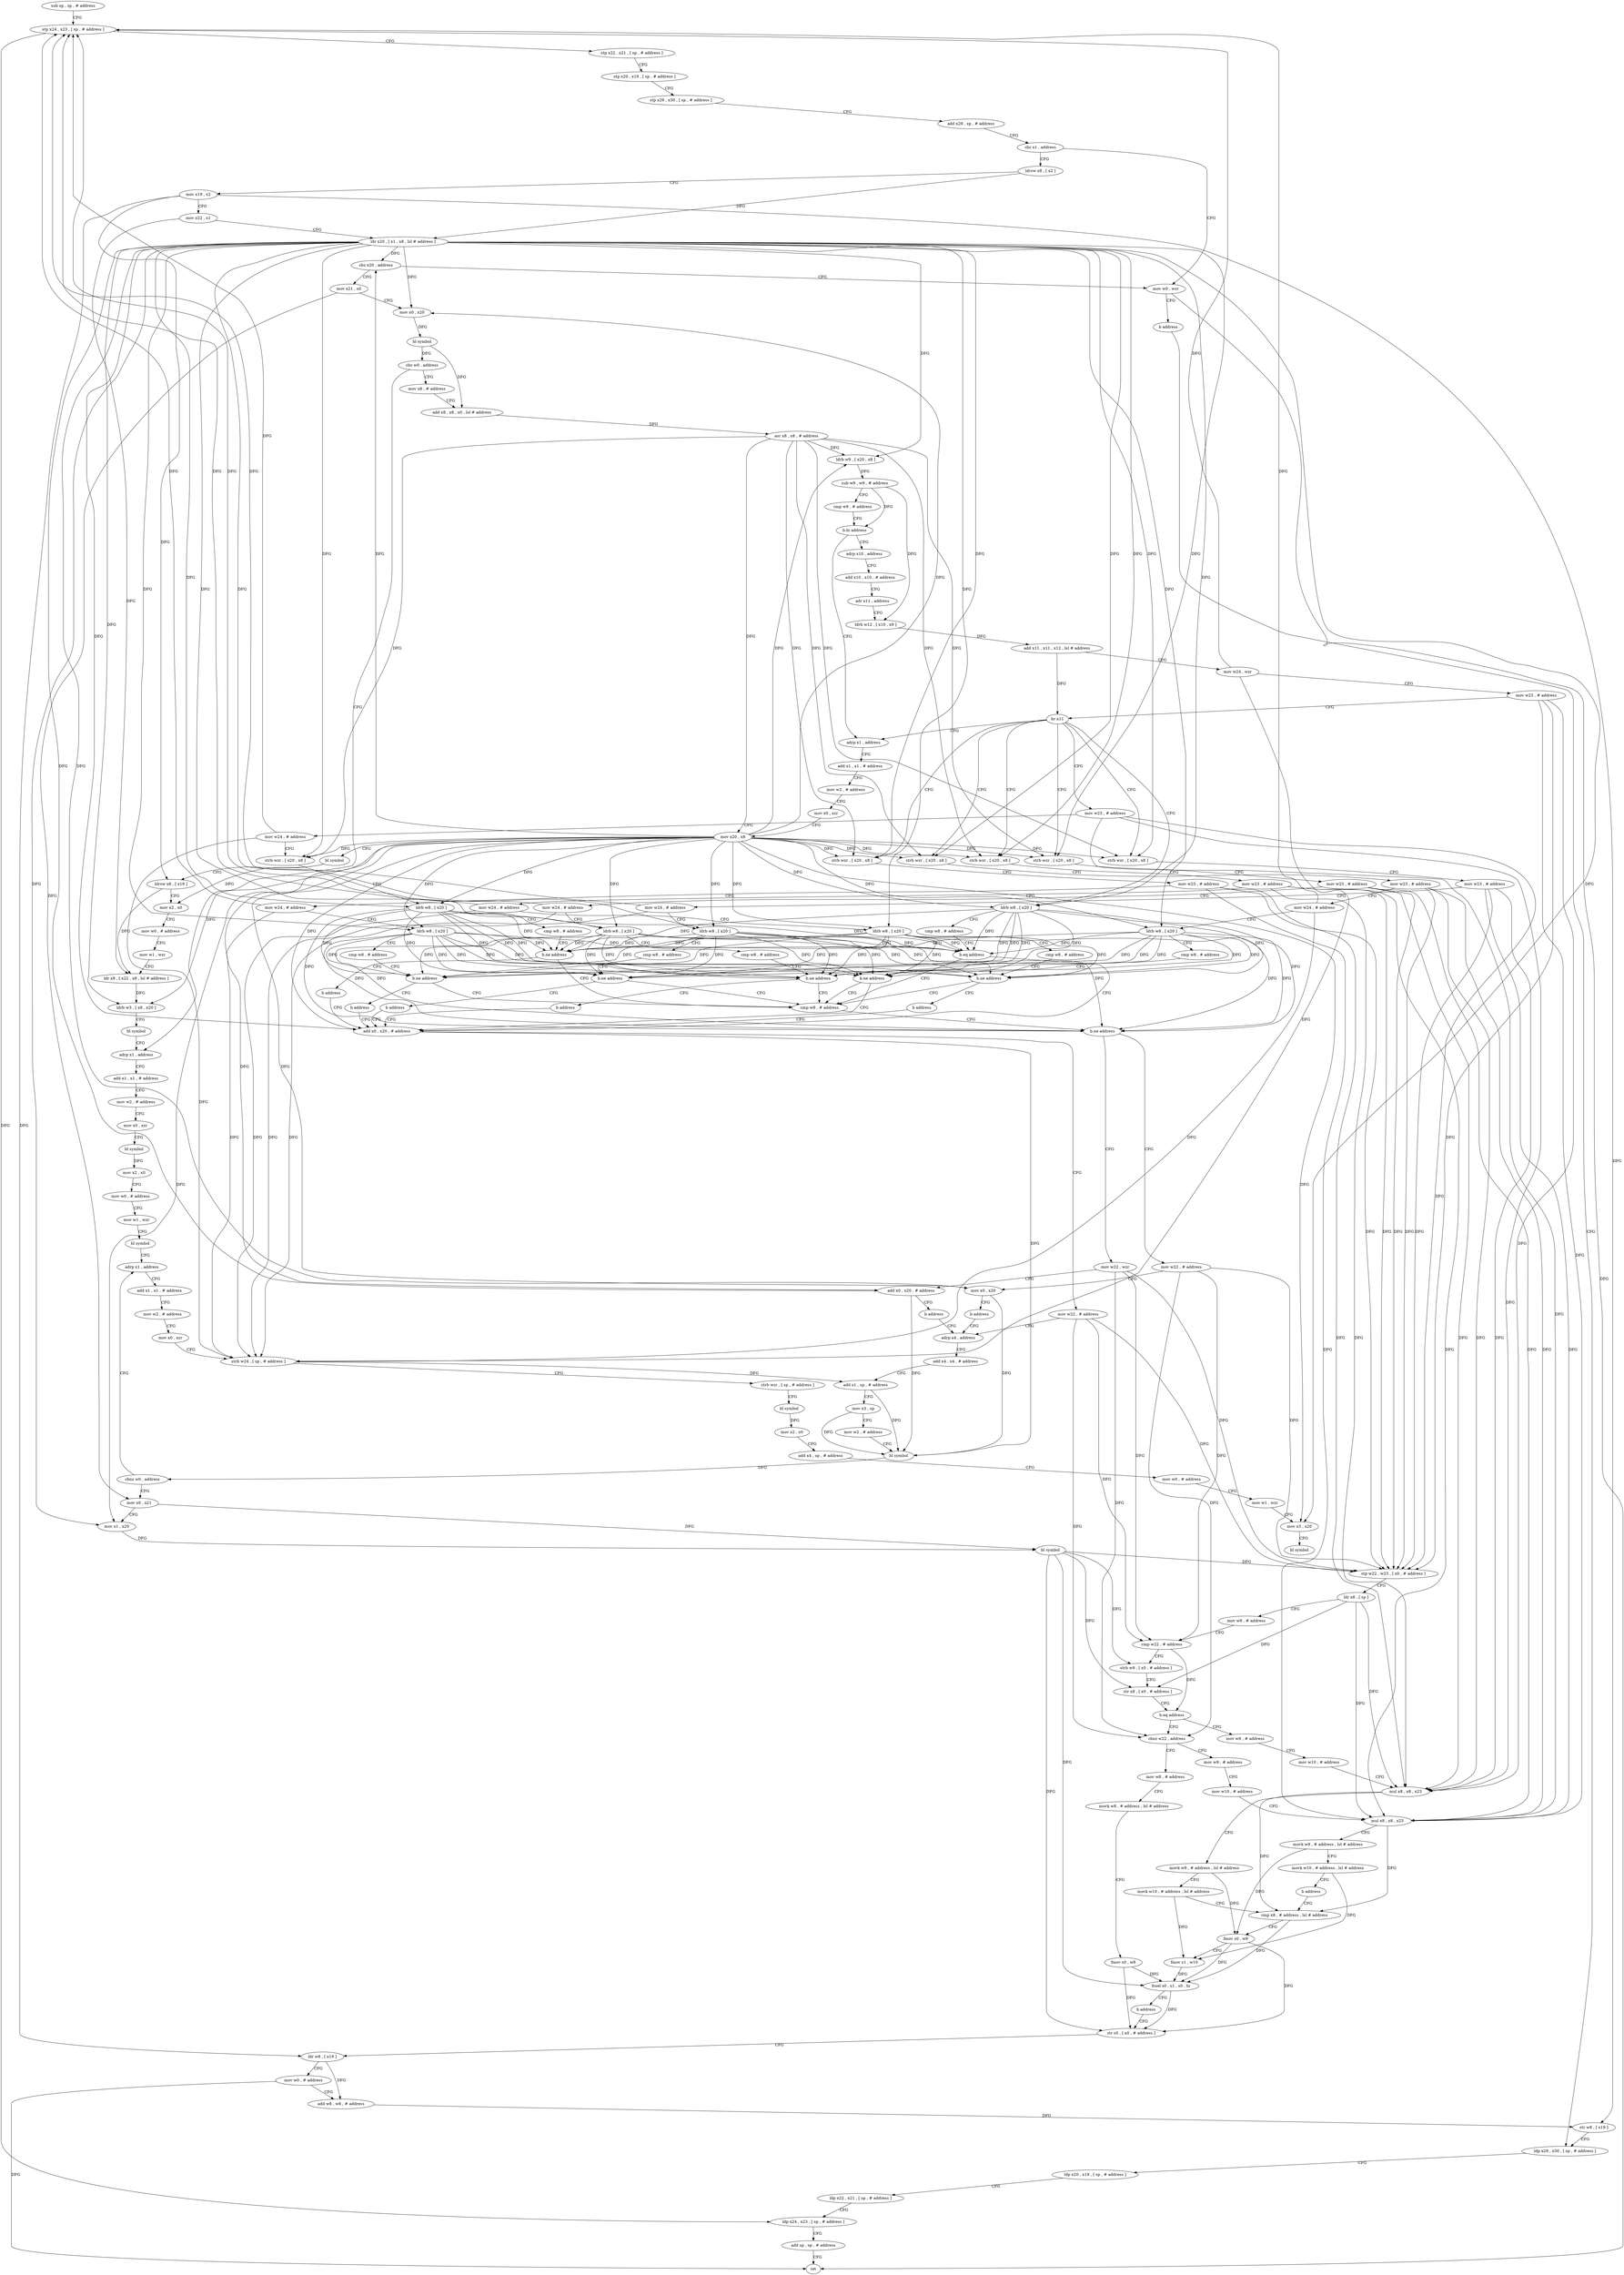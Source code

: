 digraph "func" {
"4254156" [label = "sub sp , sp , # address" ]
"4254160" [label = "stp x24 , x23 , [ sp , # address ]" ]
"4254164" [label = "stp x22 , x21 , [ sp , # address ]" ]
"4254168" [label = "stp x20 , x19 , [ sp , # address ]" ]
"4254172" [label = "stp x29 , x30 , [ sp , # address ]" ]
"4254176" [label = "add x29 , sp , # address" ]
"4254180" [label = "cbz x1 , address" ]
"4254312" [label = "mov w0 , wzr" ]
"4254184" [label = "ldrsw x8 , [ x2 ]" ]
"4254316" [label = "b address" ]
"4254532" [label = "ldp x29 , x30 , [ sp , # address ]" ]
"4254188" [label = "mov x19 , x2" ]
"4254192" [label = "mov x22 , x1" ]
"4254196" [label = "ldr x20 , [ x1 , x8 , lsl # address ]" ]
"4254200" [label = "cbz x20 , address" ]
"4254204" [label = "mov x21 , x0" ]
"4254536" [label = "ldp x20 , x19 , [ sp , # address ]" ]
"4254540" [label = "ldp x22 , x21 , [ sp , # address ]" ]
"4254544" [label = "ldp x24 , x23 , [ sp , # address ]" ]
"4254548" [label = "add sp , sp , # address" ]
"4254552" [label = "ret" ]
"4254208" [label = "mov x0 , x20" ]
"4254212" [label = "bl symbol" ]
"4254216" [label = "cbz w0 , address" ]
"4254748" [label = "adrp x1 , address" ]
"4254220" [label = "mov x8 , # address" ]
"4254752" [label = "add x1 , x1 , # address" ]
"4254756" [label = "mov w2 , # address" ]
"4254760" [label = "mov x0 , xzr" ]
"4254764" [label = "bl symbol" ]
"4254768" [label = "mov x2 , x0" ]
"4254772" [label = "mov w0 , # address" ]
"4254776" [label = "mov w1 , wzr" ]
"4254780" [label = "bl symbol" ]
"4254784" [label = "adrp x1 , address" ]
"4254224" [label = "add x8 , x8 , x0 , lsl # address" ]
"4254228" [label = "asr x8 , x8 , # address" ]
"4254232" [label = "ldrb w9 , [ x20 , x8 ]" ]
"4254236" [label = "sub w9 , w9 , # address" ]
"4254240" [label = "cmp w9 , # address" ]
"4254244" [label = "b.hi address" ]
"4254696" [label = "adrp x1 , address" ]
"4254248" [label = "adrp x10 , address" ]
"4254700" [label = "add x1 , x1 , # address" ]
"4254704" [label = "mov w2 , # address" ]
"4254708" [label = "mov x0 , xzr" ]
"4254712" [label = "mov x20 , x8" ]
"4254716" [label = "bl symbol" ]
"4254720" [label = "ldrsw x8 , [ x19 ]" ]
"4254724" [label = "mov x2 , x0" ]
"4254728" [label = "mov w0 , # address" ]
"4254732" [label = "mov w1 , wzr" ]
"4254736" [label = "ldr x8 , [ x22 , x8 , lsl # address ]" ]
"4254740" [label = "ldrb w3 , [ x8 , x20 ]" ]
"4254744" [label = "bl symbol" ]
"4254252" [label = "add x10 , x10 , # address" ]
"4254256" [label = "adr x11 , address" ]
"4254260" [label = "ldrb w12 , [ x10 , x9 ]" ]
"4254264" [label = "add x11 , x11 , x12 , lsl # address" ]
"4254268" [label = "mov w24 , wzr" ]
"4254272" [label = "mov w23 , # address" ]
"4254276" [label = "br x11" ]
"4254280" [label = "ldrb w8 , [ x20 ]" ]
"4254332" [label = "strb wzr , [ x20 , x8 ]" ]
"4254556" [label = "mov w23 , # address" ]
"4254584" [label = "strb wzr , [ x20 , x8 ]" ]
"4254612" [label = "strb wzr , [ x20 , x8 ]" ]
"4254640" [label = "strb wzr , [ x20 , x8 ]" ]
"4254668" [label = "strb wzr , [ x20 , x8 ]" ]
"4254284" [label = "cmp w8 , # address" ]
"4254288" [label = "b.eq address" ]
"4254356" [label = "add x0 , x20 , # address" ]
"4254292" [label = "cmp w8 , # address" ]
"4254336" [label = "mov w23 , # address" ]
"4254340" [label = "mov w24 , # address" ]
"4254344" [label = "ldrb w8 , [ x20 ]" ]
"4254348" [label = "cmp w8 , # address" ]
"4254352" [label = "b.ne address" ]
"4254560" [label = "mov w24 , # address" ]
"4254564" [label = "strb wzr , [ x20 , x8 ]" ]
"4254568" [label = "ldrb w8 , [ x20 ]" ]
"4254572" [label = "cmp w8 , # address" ]
"4254576" [label = "b.ne address" ]
"4254580" [label = "b address" ]
"4254588" [label = "mov w23 , # address" ]
"4254592" [label = "mov w24 , # address" ]
"4254596" [label = "ldrb w8 , [ x20 ]" ]
"4254600" [label = "cmp w8 , # address" ]
"4254604" [label = "b.ne address" ]
"4254608" [label = "b address" ]
"4254616" [label = "mov w23 , # address" ]
"4254620" [label = "mov w24 , # address" ]
"4254624" [label = "ldrb w8 , [ x20 ]" ]
"4254628" [label = "cmp w8 , # address" ]
"4254632" [label = "b.ne address" ]
"4254636" [label = "b address" ]
"4254644" [label = "mov w23 , # address" ]
"4254648" [label = "mov w24 , # address" ]
"4254652" [label = "ldrb w8 , [ x20 ]" ]
"4254656" [label = "cmp w8 , # address" ]
"4254660" [label = "b.ne address" ]
"4254664" [label = "b address" ]
"4254672" [label = "mov w23 , # address" ]
"4254676" [label = "mov w24 , # address" ]
"4254680" [label = "ldrb w8 , [ x20 ]" ]
"4254684" [label = "cmp w8 , # address" ]
"4254688" [label = "b.ne address" ]
"4254692" [label = "b address" ]
"4254360" [label = "mov w22 , # address" ]
"4254364" [label = "adrp x4 , address" ]
"4254296" [label = "b.ne address" ]
"4254320" [label = "mov w22 , # address" ]
"4254300" [label = "mov w22 , wzr" ]
"4254788" [label = "add x1 , x1 , # address" ]
"4254792" [label = "mov w2 , # address" ]
"4254796" [label = "mov x0 , xzr" ]
"4254800" [label = "strb w24 , [ sp , # address ]" ]
"4254804" [label = "strb wzr , [ sp , # address ]" ]
"4254808" [label = "bl symbol" ]
"4254812" [label = "mov x2 , x0" ]
"4254816" [label = "add x4 , sp , # address" ]
"4254820" [label = "mov w0 , # address" ]
"4254824" [label = "mov w1 , wzr" ]
"4254828" [label = "mov x3 , x20" ]
"4254832" [label = "bl symbol" ]
"4254392" [label = "mov x0 , x21" ]
"4254396" [label = "mov x1 , x20" ]
"4254400" [label = "bl symbol" ]
"4254404" [label = "stp w22 , w23 , [ x0 , # address ]" ]
"4254408" [label = "ldr x8 , [ sp ]" ]
"4254412" [label = "mov w9 , # address" ]
"4254416" [label = "cmp w22 , # address" ]
"4254420" [label = "strh w9 , [ x0 , # address ]" ]
"4254424" [label = "str x8 , [ x0 , # address ]" ]
"4254428" [label = "b.eq address" ]
"4254460" [label = "mov w9 , # address" ]
"4254432" [label = "cbnz w22 , address" ]
"4254324" [label = "mov x0 , x20" ]
"4254328" [label = "b address" ]
"4254304" [label = "add x0 , x20 , # address" ]
"4254308" [label = "b address" ]
"4254464" [label = "mov w10 , # address" ]
"4254468" [label = "mul x8 , x8 , x23" ]
"4254472" [label = "movk w9 , # address , lsl # address" ]
"4254476" [label = "movk w10 , # address , lsl # address" ]
"4254480" [label = "cmp x8 , # address , lsl # address" ]
"4254500" [label = "mov w8 , # address" ]
"4254436" [label = "mov w9 , # address" ]
"4254368" [label = "add x4 , x4 , # address" ]
"4254372" [label = "add x1 , sp , # address" ]
"4254376" [label = "mov x3 , sp" ]
"4254380" [label = "mov w2 , # address" ]
"4254384" [label = "bl symbol" ]
"4254388" [label = "cbnz w0 , address" ]
"4254512" [label = "str s0 , [ x0 , # address ]" ]
"4254516" [label = "ldr w8 , [ x19 ]" ]
"4254520" [label = "mov w0 , # address" ]
"4254524" [label = "add w8 , w8 , # address" ]
"4254528" [label = "str w8 , [ x19 ]" ]
"4254504" [label = "movk w8 , # address , lsl # address" ]
"4254508" [label = "fmov s0 , w8" ]
"4254440" [label = "mov w10 , # address" ]
"4254444" [label = "mul x8 , x8 , x23" ]
"4254448" [label = "movk w9 , # address , lsl # address" ]
"4254452" [label = "movk w10 , # address , lsl # address" ]
"4254456" [label = "b address" ]
"4254484" [label = "fmov s0 , w9" ]
"4254488" [label = "fmov s1 , w10" ]
"4254492" [label = "fcsel s0 , s1 , s0 , hi" ]
"4254496" [label = "b address" ]
"4254156" -> "4254160" [ label = "CFG" ]
"4254160" -> "4254164" [ label = "CFG" ]
"4254160" -> "4254544" [ label = "DFG" ]
"4254164" -> "4254168" [ label = "CFG" ]
"4254168" -> "4254172" [ label = "CFG" ]
"4254172" -> "4254176" [ label = "CFG" ]
"4254176" -> "4254180" [ label = "CFG" ]
"4254180" -> "4254312" [ label = "CFG" ]
"4254180" -> "4254184" [ label = "CFG" ]
"4254312" -> "4254316" [ label = "CFG" ]
"4254312" -> "4254552" [ label = "DFG" ]
"4254184" -> "4254188" [ label = "CFG" ]
"4254184" -> "4254196" [ label = "DFG" ]
"4254316" -> "4254532" [ label = "CFG" ]
"4254532" -> "4254536" [ label = "CFG" ]
"4254188" -> "4254192" [ label = "CFG" ]
"4254188" -> "4254720" [ label = "DFG" ]
"4254188" -> "4254516" [ label = "DFG" ]
"4254188" -> "4254528" [ label = "DFG" ]
"4254192" -> "4254196" [ label = "CFG" ]
"4254192" -> "4254736" [ label = "DFG" ]
"4254196" -> "4254200" [ label = "DFG" ]
"4254196" -> "4254208" [ label = "DFG" ]
"4254196" -> "4254232" [ label = "DFG" ]
"4254196" -> "4254828" [ label = "DFG" ]
"4254196" -> "4254740" [ label = "DFG" ]
"4254196" -> "4254280" [ label = "DFG" ]
"4254196" -> "4254332" [ label = "DFG" ]
"4254196" -> "4254344" [ label = "DFG" ]
"4254196" -> "4254564" [ label = "DFG" ]
"4254196" -> "4254568" [ label = "DFG" ]
"4254196" -> "4254584" [ label = "DFG" ]
"4254196" -> "4254596" [ label = "DFG" ]
"4254196" -> "4254612" [ label = "DFG" ]
"4254196" -> "4254624" [ label = "DFG" ]
"4254196" -> "4254640" [ label = "DFG" ]
"4254196" -> "4254652" [ label = "DFG" ]
"4254196" -> "4254668" [ label = "DFG" ]
"4254196" -> "4254680" [ label = "DFG" ]
"4254196" -> "4254356" [ label = "DFG" ]
"4254196" -> "4254324" [ label = "DFG" ]
"4254196" -> "4254304" [ label = "DFG" ]
"4254196" -> "4254396" [ label = "DFG" ]
"4254200" -> "4254312" [ label = "CFG" ]
"4254200" -> "4254204" [ label = "CFG" ]
"4254204" -> "4254208" [ label = "CFG" ]
"4254204" -> "4254392" [ label = "DFG" ]
"4254536" -> "4254540" [ label = "CFG" ]
"4254540" -> "4254544" [ label = "CFG" ]
"4254544" -> "4254548" [ label = "CFG" ]
"4254548" -> "4254552" [ label = "CFG" ]
"4254208" -> "4254212" [ label = "DFG" ]
"4254212" -> "4254216" [ label = "DFG" ]
"4254212" -> "4254224" [ label = "DFG" ]
"4254216" -> "4254748" [ label = "CFG" ]
"4254216" -> "4254220" [ label = "CFG" ]
"4254748" -> "4254752" [ label = "CFG" ]
"4254220" -> "4254224" [ label = "CFG" ]
"4254752" -> "4254756" [ label = "CFG" ]
"4254756" -> "4254760" [ label = "CFG" ]
"4254760" -> "4254764" [ label = "CFG" ]
"4254764" -> "4254768" [ label = "DFG" ]
"4254768" -> "4254772" [ label = "CFG" ]
"4254772" -> "4254776" [ label = "CFG" ]
"4254776" -> "4254780" [ label = "CFG" ]
"4254780" -> "4254784" [ label = "CFG" ]
"4254784" -> "4254788" [ label = "CFG" ]
"4254224" -> "4254228" [ label = "DFG" ]
"4254228" -> "4254232" [ label = "DFG" ]
"4254228" -> "4254712" [ label = "DFG" ]
"4254228" -> "4254332" [ label = "DFG" ]
"4254228" -> "4254564" [ label = "DFG" ]
"4254228" -> "4254584" [ label = "DFG" ]
"4254228" -> "4254612" [ label = "DFG" ]
"4254228" -> "4254640" [ label = "DFG" ]
"4254228" -> "4254668" [ label = "DFG" ]
"4254232" -> "4254236" [ label = "DFG" ]
"4254236" -> "4254240" [ label = "CFG" ]
"4254236" -> "4254244" [ label = "DFG" ]
"4254236" -> "4254260" [ label = "DFG" ]
"4254240" -> "4254244" [ label = "CFG" ]
"4254244" -> "4254696" [ label = "CFG" ]
"4254244" -> "4254248" [ label = "CFG" ]
"4254696" -> "4254700" [ label = "CFG" ]
"4254248" -> "4254252" [ label = "CFG" ]
"4254700" -> "4254704" [ label = "CFG" ]
"4254704" -> "4254708" [ label = "CFG" ]
"4254708" -> "4254712" [ label = "CFG" ]
"4254712" -> "4254716" [ label = "CFG" ]
"4254712" -> "4254200" [ label = "DFG" ]
"4254712" -> "4254208" [ label = "DFG" ]
"4254712" -> "4254828" [ label = "DFG" ]
"4254712" -> "4254232" [ label = "DFG" ]
"4254712" -> "4254740" [ label = "DFG" ]
"4254712" -> "4254280" [ label = "DFG" ]
"4254712" -> "4254332" [ label = "DFG" ]
"4254712" -> "4254344" [ label = "DFG" ]
"4254712" -> "4254564" [ label = "DFG" ]
"4254712" -> "4254568" [ label = "DFG" ]
"4254712" -> "4254584" [ label = "DFG" ]
"4254712" -> "4254596" [ label = "DFG" ]
"4254712" -> "4254612" [ label = "DFG" ]
"4254712" -> "4254624" [ label = "DFG" ]
"4254712" -> "4254640" [ label = "DFG" ]
"4254712" -> "4254652" [ label = "DFG" ]
"4254712" -> "4254668" [ label = "DFG" ]
"4254712" -> "4254680" [ label = "DFG" ]
"4254712" -> "4254356" [ label = "DFG" ]
"4254712" -> "4254324" [ label = "DFG" ]
"4254712" -> "4254304" [ label = "DFG" ]
"4254712" -> "4254396" [ label = "DFG" ]
"4254716" -> "4254720" [ label = "CFG" ]
"4254716" -> "4254724" [ label = "DFG" ]
"4254720" -> "4254724" [ label = "CFG" ]
"4254720" -> "4254736" [ label = "DFG" ]
"4254724" -> "4254728" [ label = "CFG" ]
"4254728" -> "4254732" [ label = "CFG" ]
"4254732" -> "4254736" [ label = "CFG" ]
"4254736" -> "4254740" [ label = "DFG" ]
"4254740" -> "4254744" [ label = "CFG" ]
"4254744" -> "4254748" [ label = "CFG" ]
"4254252" -> "4254256" [ label = "CFG" ]
"4254256" -> "4254260" [ label = "CFG" ]
"4254260" -> "4254264" [ label = "DFG" ]
"4254264" -> "4254268" [ label = "CFG" ]
"4254264" -> "4254276" [ label = "DFG" ]
"4254268" -> "4254272" [ label = "CFG" ]
"4254268" -> "4254160" [ label = "DFG" ]
"4254268" -> "4254800" [ label = "DFG" ]
"4254272" -> "4254276" [ label = "CFG" ]
"4254272" -> "4254404" [ label = "DFG" ]
"4254272" -> "4254468" [ label = "DFG" ]
"4254272" -> "4254444" [ label = "DFG" ]
"4254276" -> "4254280" [ label = "CFG" ]
"4254276" -> "4254332" [ label = "CFG" ]
"4254276" -> "4254556" [ label = "CFG" ]
"4254276" -> "4254584" [ label = "CFG" ]
"4254276" -> "4254612" [ label = "CFG" ]
"4254276" -> "4254640" [ label = "CFG" ]
"4254276" -> "4254668" [ label = "CFG" ]
"4254276" -> "4254696" [ label = "CFG" ]
"4254280" -> "4254284" [ label = "CFG" ]
"4254280" -> "4254288" [ label = "DFG" ]
"4254280" -> "4254352" [ label = "DFG" ]
"4254280" -> "4254576" [ label = "DFG" ]
"4254280" -> "4254604" [ label = "DFG" ]
"4254280" -> "4254632" [ label = "DFG" ]
"4254280" -> "4254660" [ label = "DFG" ]
"4254280" -> "4254688" [ label = "DFG" ]
"4254280" -> "4254296" [ label = "DFG" ]
"4254332" -> "4254336" [ label = "CFG" ]
"4254556" -> "4254560" [ label = "CFG" ]
"4254556" -> "4254404" [ label = "DFG" ]
"4254556" -> "4254468" [ label = "DFG" ]
"4254556" -> "4254444" [ label = "DFG" ]
"4254584" -> "4254588" [ label = "CFG" ]
"4254612" -> "4254616" [ label = "CFG" ]
"4254640" -> "4254644" [ label = "CFG" ]
"4254668" -> "4254672" [ label = "CFG" ]
"4254284" -> "4254288" [ label = "CFG" ]
"4254288" -> "4254356" [ label = "CFG" ]
"4254288" -> "4254292" [ label = "CFG" ]
"4254356" -> "4254360" [ label = "CFG" ]
"4254356" -> "4254384" [ label = "DFG" ]
"4254292" -> "4254296" [ label = "CFG" ]
"4254336" -> "4254340" [ label = "CFG" ]
"4254336" -> "4254404" [ label = "DFG" ]
"4254336" -> "4254468" [ label = "DFG" ]
"4254336" -> "4254444" [ label = "DFG" ]
"4254340" -> "4254344" [ label = "CFG" ]
"4254340" -> "4254160" [ label = "DFG" ]
"4254340" -> "4254800" [ label = "DFG" ]
"4254344" -> "4254348" [ label = "CFG" ]
"4254344" -> "4254288" [ label = "DFG" ]
"4254344" -> "4254352" [ label = "DFG" ]
"4254344" -> "4254576" [ label = "DFG" ]
"4254344" -> "4254604" [ label = "DFG" ]
"4254344" -> "4254632" [ label = "DFG" ]
"4254344" -> "4254660" [ label = "DFG" ]
"4254344" -> "4254688" [ label = "DFG" ]
"4254344" -> "4254296" [ label = "DFG" ]
"4254348" -> "4254352" [ label = "CFG" ]
"4254352" -> "4254292" [ label = "CFG" ]
"4254352" -> "4254356" [ label = "CFG" ]
"4254560" -> "4254564" [ label = "CFG" ]
"4254560" -> "4254160" [ label = "DFG" ]
"4254560" -> "4254800" [ label = "DFG" ]
"4254564" -> "4254568" [ label = "CFG" ]
"4254568" -> "4254572" [ label = "CFG" ]
"4254568" -> "4254288" [ label = "DFG" ]
"4254568" -> "4254352" [ label = "DFG" ]
"4254568" -> "4254576" [ label = "DFG" ]
"4254568" -> "4254604" [ label = "DFG" ]
"4254568" -> "4254632" [ label = "DFG" ]
"4254568" -> "4254660" [ label = "DFG" ]
"4254568" -> "4254688" [ label = "DFG" ]
"4254568" -> "4254296" [ label = "DFG" ]
"4254572" -> "4254576" [ label = "CFG" ]
"4254576" -> "4254292" [ label = "CFG" ]
"4254576" -> "4254580" [ label = "CFG" ]
"4254580" -> "4254356" [ label = "CFG" ]
"4254588" -> "4254592" [ label = "CFG" ]
"4254588" -> "4254404" [ label = "DFG" ]
"4254588" -> "4254468" [ label = "DFG" ]
"4254588" -> "4254444" [ label = "DFG" ]
"4254592" -> "4254596" [ label = "CFG" ]
"4254592" -> "4254160" [ label = "DFG" ]
"4254592" -> "4254800" [ label = "DFG" ]
"4254596" -> "4254600" [ label = "CFG" ]
"4254596" -> "4254288" [ label = "DFG" ]
"4254596" -> "4254352" [ label = "DFG" ]
"4254596" -> "4254576" [ label = "DFG" ]
"4254596" -> "4254604" [ label = "DFG" ]
"4254596" -> "4254632" [ label = "DFG" ]
"4254596" -> "4254660" [ label = "DFG" ]
"4254596" -> "4254688" [ label = "DFG" ]
"4254596" -> "4254296" [ label = "DFG" ]
"4254600" -> "4254604" [ label = "CFG" ]
"4254604" -> "4254292" [ label = "CFG" ]
"4254604" -> "4254608" [ label = "CFG" ]
"4254608" -> "4254356" [ label = "CFG" ]
"4254616" -> "4254620" [ label = "CFG" ]
"4254616" -> "4254404" [ label = "DFG" ]
"4254616" -> "4254468" [ label = "DFG" ]
"4254616" -> "4254444" [ label = "DFG" ]
"4254620" -> "4254624" [ label = "CFG" ]
"4254620" -> "4254160" [ label = "DFG" ]
"4254620" -> "4254800" [ label = "DFG" ]
"4254624" -> "4254628" [ label = "CFG" ]
"4254624" -> "4254288" [ label = "DFG" ]
"4254624" -> "4254352" [ label = "DFG" ]
"4254624" -> "4254576" [ label = "DFG" ]
"4254624" -> "4254604" [ label = "DFG" ]
"4254624" -> "4254632" [ label = "DFG" ]
"4254624" -> "4254660" [ label = "DFG" ]
"4254624" -> "4254688" [ label = "DFG" ]
"4254624" -> "4254296" [ label = "DFG" ]
"4254628" -> "4254632" [ label = "CFG" ]
"4254632" -> "4254292" [ label = "CFG" ]
"4254632" -> "4254636" [ label = "CFG" ]
"4254636" -> "4254356" [ label = "CFG" ]
"4254644" -> "4254648" [ label = "CFG" ]
"4254644" -> "4254404" [ label = "DFG" ]
"4254644" -> "4254468" [ label = "DFG" ]
"4254644" -> "4254444" [ label = "DFG" ]
"4254648" -> "4254652" [ label = "CFG" ]
"4254648" -> "4254160" [ label = "DFG" ]
"4254648" -> "4254800" [ label = "DFG" ]
"4254652" -> "4254656" [ label = "CFG" ]
"4254652" -> "4254288" [ label = "DFG" ]
"4254652" -> "4254352" [ label = "DFG" ]
"4254652" -> "4254576" [ label = "DFG" ]
"4254652" -> "4254604" [ label = "DFG" ]
"4254652" -> "4254632" [ label = "DFG" ]
"4254652" -> "4254660" [ label = "DFG" ]
"4254652" -> "4254688" [ label = "DFG" ]
"4254652" -> "4254296" [ label = "DFG" ]
"4254656" -> "4254660" [ label = "CFG" ]
"4254660" -> "4254292" [ label = "CFG" ]
"4254660" -> "4254664" [ label = "CFG" ]
"4254664" -> "4254356" [ label = "CFG" ]
"4254672" -> "4254676" [ label = "CFG" ]
"4254672" -> "4254404" [ label = "DFG" ]
"4254672" -> "4254468" [ label = "DFG" ]
"4254672" -> "4254444" [ label = "DFG" ]
"4254676" -> "4254680" [ label = "CFG" ]
"4254676" -> "4254160" [ label = "DFG" ]
"4254676" -> "4254800" [ label = "DFG" ]
"4254680" -> "4254684" [ label = "CFG" ]
"4254680" -> "4254288" [ label = "DFG" ]
"4254680" -> "4254352" [ label = "DFG" ]
"4254680" -> "4254576" [ label = "DFG" ]
"4254680" -> "4254604" [ label = "DFG" ]
"4254680" -> "4254632" [ label = "DFG" ]
"4254680" -> "4254660" [ label = "DFG" ]
"4254680" -> "4254688" [ label = "DFG" ]
"4254680" -> "4254296" [ label = "DFG" ]
"4254684" -> "4254688" [ label = "CFG" ]
"4254688" -> "4254292" [ label = "CFG" ]
"4254688" -> "4254692" [ label = "CFG" ]
"4254692" -> "4254356" [ label = "CFG" ]
"4254360" -> "4254364" [ label = "CFG" ]
"4254360" -> "4254404" [ label = "DFG" ]
"4254360" -> "4254416" [ label = "DFG" ]
"4254360" -> "4254432" [ label = "DFG" ]
"4254364" -> "4254368" [ label = "CFG" ]
"4254296" -> "4254320" [ label = "CFG" ]
"4254296" -> "4254300" [ label = "CFG" ]
"4254320" -> "4254324" [ label = "CFG" ]
"4254320" -> "4254404" [ label = "DFG" ]
"4254320" -> "4254416" [ label = "DFG" ]
"4254320" -> "4254432" [ label = "DFG" ]
"4254300" -> "4254304" [ label = "CFG" ]
"4254300" -> "4254404" [ label = "DFG" ]
"4254300" -> "4254416" [ label = "DFG" ]
"4254300" -> "4254432" [ label = "DFG" ]
"4254788" -> "4254792" [ label = "CFG" ]
"4254792" -> "4254796" [ label = "CFG" ]
"4254796" -> "4254800" [ label = "CFG" ]
"4254800" -> "4254804" [ label = "CFG" ]
"4254800" -> "4254372" [ label = "DFG" ]
"4254804" -> "4254808" [ label = "CFG" ]
"4254808" -> "4254812" [ label = "DFG" ]
"4254812" -> "4254816" [ label = "CFG" ]
"4254816" -> "4254820" [ label = "CFG" ]
"4254820" -> "4254824" [ label = "CFG" ]
"4254824" -> "4254828" [ label = "CFG" ]
"4254828" -> "4254832" [ label = "CFG" ]
"4254392" -> "4254396" [ label = "CFG" ]
"4254392" -> "4254400" [ label = "DFG" ]
"4254396" -> "4254400" [ label = "DFG" ]
"4254400" -> "4254404" [ label = "DFG" ]
"4254400" -> "4254420" [ label = "DFG" ]
"4254400" -> "4254424" [ label = "DFG" ]
"4254400" -> "4254512" [ label = "DFG" ]
"4254400" -> "4254492" [ label = "DFG" ]
"4254404" -> "4254408" [ label = "CFG" ]
"4254408" -> "4254412" [ label = "CFG" ]
"4254408" -> "4254424" [ label = "DFG" ]
"4254408" -> "4254468" [ label = "DFG" ]
"4254408" -> "4254444" [ label = "DFG" ]
"4254412" -> "4254416" [ label = "CFG" ]
"4254416" -> "4254420" [ label = "CFG" ]
"4254416" -> "4254428" [ label = "DFG" ]
"4254420" -> "4254424" [ label = "CFG" ]
"4254424" -> "4254428" [ label = "CFG" ]
"4254428" -> "4254460" [ label = "CFG" ]
"4254428" -> "4254432" [ label = "CFG" ]
"4254460" -> "4254464" [ label = "CFG" ]
"4254432" -> "4254500" [ label = "CFG" ]
"4254432" -> "4254436" [ label = "CFG" ]
"4254324" -> "4254328" [ label = "CFG" ]
"4254324" -> "4254384" [ label = "DFG" ]
"4254328" -> "4254364" [ label = "CFG" ]
"4254304" -> "4254308" [ label = "CFG" ]
"4254304" -> "4254384" [ label = "DFG" ]
"4254308" -> "4254364" [ label = "CFG" ]
"4254464" -> "4254468" [ label = "CFG" ]
"4254468" -> "4254472" [ label = "CFG" ]
"4254468" -> "4254480" [ label = "DFG" ]
"4254472" -> "4254476" [ label = "CFG" ]
"4254472" -> "4254484" [ label = "DFG" ]
"4254476" -> "4254480" [ label = "CFG" ]
"4254476" -> "4254488" [ label = "DFG" ]
"4254480" -> "4254484" [ label = "CFG" ]
"4254480" -> "4254492" [ label = "DFG" ]
"4254500" -> "4254504" [ label = "CFG" ]
"4254436" -> "4254440" [ label = "CFG" ]
"4254368" -> "4254372" [ label = "CFG" ]
"4254372" -> "4254376" [ label = "CFG" ]
"4254372" -> "4254384" [ label = "DFG" ]
"4254376" -> "4254380" [ label = "CFG" ]
"4254376" -> "4254384" [ label = "DFG" ]
"4254380" -> "4254384" [ label = "CFG" ]
"4254384" -> "4254388" [ label = "DFG" ]
"4254388" -> "4254784" [ label = "CFG" ]
"4254388" -> "4254392" [ label = "CFG" ]
"4254512" -> "4254516" [ label = "CFG" ]
"4254516" -> "4254520" [ label = "CFG" ]
"4254516" -> "4254524" [ label = "DFG" ]
"4254520" -> "4254524" [ label = "CFG" ]
"4254520" -> "4254552" [ label = "DFG" ]
"4254524" -> "4254528" [ label = "DFG" ]
"4254528" -> "4254532" [ label = "CFG" ]
"4254504" -> "4254508" [ label = "CFG" ]
"4254508" -> "4254512" [ label = "DFG" ]
"4254508" -> "4254492" [ label = "DFG" ]
"4254440" -> "4254444" [ label = "CFG" ]
"4254444" -> "4254448" [ label = "CFG" ]
"4254444" -> "4254480" [ label = "DFG" ]
"4254448" -> "4254452" [ label = "CFG" ]
"4254448" -> "4254484" [ label = "DFG" ]
"4254452" -> "4254456" [ label = "CFG" ]
"4254452" -> "4254488" [ label = "DFG" ]
"4254456" -> "4254480" [ label = "CFG" ]
"4254484" -> "4254488" [ label = "CFG" ]
"4254484" -> "4254492" [ label = "DFG" ]
"4254484" -> "4254512" [ label = "DFG" ]
"4254488" -> "4254492" [ label = "DFG" ]
"4254492" -> "4254496" [ label = "CFG" ]
"4254492" -> "4254512" [ label = "DFG" ]
"4254496" -> "4254512" [ label = "CFG" ]
}
